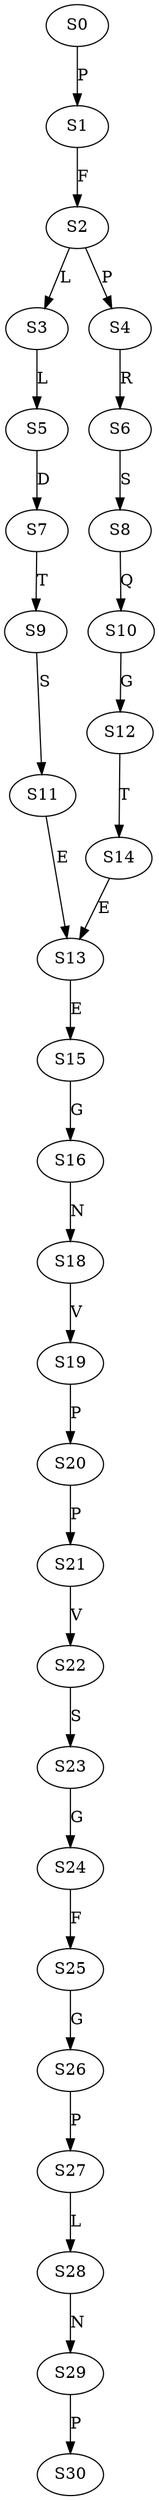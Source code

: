 strict digraph  {
	S0 -> S1 [ label = P ];
	S1 -> S2 [ label = F ];
	S2 -> S3 [ label = L ];
	S2 -> S4 [ label = P ];
	S3 -> S5 [ label = L ];
	S4 -> S6 [ label = R ];
	S5 -> S7 [ label = D ];
	S6 -> S8 [ label = S ];
	S7 -> S9 [ label = T ];
	S8 -> S10 [ label = Q ];
	S9 -> S11 [ label = S ];
	S10 -> S12 [ label = G ];
	S11 -> S13 [ label = E ];
	S12 -> S14 [ label = T ];
	S13 -> S15 [ label = E ];
	S14 -> S13 [ label = E ];
	S15 -> S16 [ label = G ];
	S16 -> S18 [ label = N ];
	S18 -> S19 [ label = V ];
	S19 -> S20 [ label = P ];
	S20 -> S21 [ label = P ];
	S21 -> S22 [ label = V ];
	S22 -> S23 [ label = S ];
	S23 -> S24 [ label = G ];
	S24 -> S25 [ label = F ];
	S25 -> S26 [ label = G ];
	S26 -> S27 [ label = P ];
	S27 -> S28 [ label = L ];
	S28 -> S29 [ label = N ];
	S29 -> S30 [ label = P ];
}
